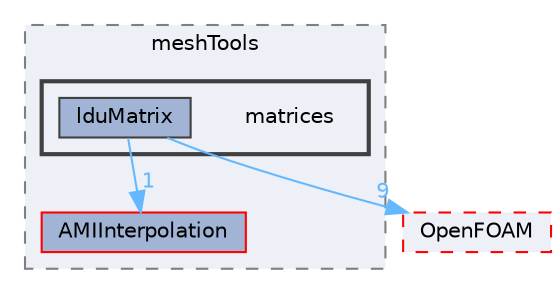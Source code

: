 digraph "src/meshTools/matrices"
{
 // LATEX_PDF_SIZE
  bgcolor="transparent";
  edge [fontname=Helvetica,fontsize=10,labelfontname=Helvetica,labelfontsize=10];
  node [fontname=Helvetica,fontsize=10,shape=box,height=0.2,width=0.4];
  compound=true
  subgraph clusterdir_ae30ad0bef50cf391b24c614251bb9fd {
    graph [ bgcolor="#edf0f7", pencolor="grey50", label="meshTools", fontname=Helvetica,fontsize=10 style="filled,dashed", URL="dir_ae30ad0bef50cf391b24c614251bb9fd.html",tooltip=""]
  dir_6b9532b4107849d088a6e7b91bdf643c [label="AMIInterpolation", fillcolor="#a2b4d6", color="red", style="filled", URL="dir_6b9532b4107849d088a6e7b91bdf643c.html",tooltip=""];
  subgraph clusterdir_0a82308345dd56f15d2e0675555b9340 {
    graph [ bgcolor="#edf0f7", pencolor="grey25", label="", fontname=Helvetica,fontsize=10 style="filled,bold", URL="dir_0a82308345dd56f15d2e0675555b9340.html",tooltip=""]
    dir_0a82308345dd56f15d2e0675555b9340 [shape=plaintext, label="matrices"];
  dir_d3b0dafbd5fd4319d8e0e6a92eb42a24 [label="lduMatrix", fillcolor="#a2b4d6", color="grey25", style="filled", URL="dir_d3b0dafbd5fd4319d8e0e6a92eb42a24.html",tooltip=""];
  }
  }
  dir_c5473ff19b20e6ec4dfe5c310b3778a8 [label="OpenFOAM", fillcolor="#edf0f7", color="red", style="filled,dashed", URL="dir_c5473ff19b20e6ec4dfe5c310b3778a8.html",tooltip=""];
  dir_d3b0dafbd5fd4319d8e0e6a92eb42a24->dir_6b9532b4107849d088a6e7b91bdf643c [headlabel="1", labeldistance=1.5 headhref="dir_002115_000101.html" href="dir_002115_000101.html" color="steelblue1" fontcolor="steelblue1"];
  dir_d3b0dafbd5fd4319d8e0e6a92eb42a24->dir_c5473ff19b20e6ec4dfe5c310b3778a8 [headlabel="9", labeldistance=1.5 headhref="dir_002115_002695.html" href="dir_002115_002695.html" color="steelblue1" fontcolor="steelblue1"];
}
